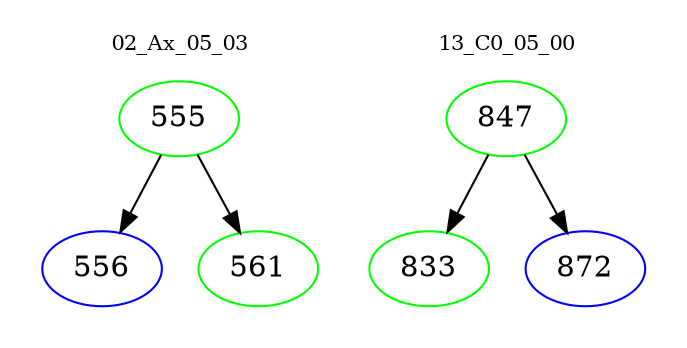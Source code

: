 digraph{
subgraph cluster_0 {
color = white
label = "02_Ax_05_03";
fontsize=10;
T0_555 [label="555", color="green"]
T0_555 -> T0_556 [color="black"]
T0_556 [label="556", color="blue"]
T0_555 -> T0_561 [color="black"]
T0_561 [label="561", color="green"]
}
subgraph cluster_1 {
color = white
label = "13_C0_05_00";
fontsize=10;
T1_847 [label="847", color="green"]
T1_847 -> T1_833 [color="black"]
T1_833 [label="833", color="green"]
T1_847 -> T1_872 [color="black"]
T1_872 [label="872", color="blue"]
}
}
